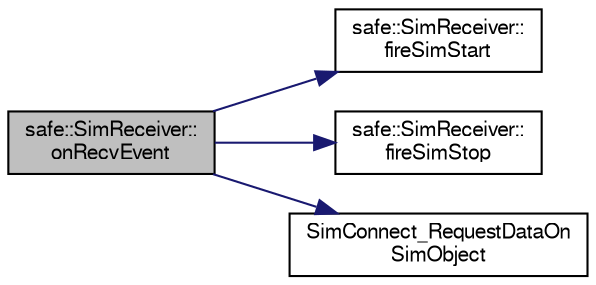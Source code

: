 digraph "safe::SimReceiver::onRecvEvent"
{
  bgcolor="transparent";
  edge [fontname="FreeSans",fontsize="10",labelfontname="FreeSans",labelfontsize="10"];
  node [fontname="FreeSans",fontsize="10",shape=record];
  rankdir="LR";
  Node1 [label="safe::SimReceiver::\lonRecvEvent",height=0.2,width=0.4,color="black", fillcolor="grey75", style="filled" fontcolor="black"];
  Node1 -> Node2 [color="midnightblue",fontsize="10",style="solid",fontname="FreeSans"];
  Node2 [label="safe::SimReceiver::\lfireSimStart",height=0.2,width=0.4,color="black",URL="$classsafe_1_1SimReceiver.html#a927b567de21af15e8b8ce8beed97b41a"];
  Node1 -> Node3 [color="midnightblue",fontsize="10",style="solid",fontname="FreeSans"];
  Node3 [label="safe::SimReceiver::\lfireSimStop",height=0.2,width=0.4,color="black",URL="$classsafe_1_1SimReceiver.html#acabc352211a25148dfb74fd0352c6652"];
  Node1 -> Node4 [color="midnightblue",fontsize="10",style="solid",fontname="FreeSans"];
  Node4 [label="SimConnect_RequestDataOn\lSimObject",height=0.2,width=0.4,color="black",URL="$SimConnect_8h.html#aec44e264ac14f25f5aba7865f5cb6a86"];
}
